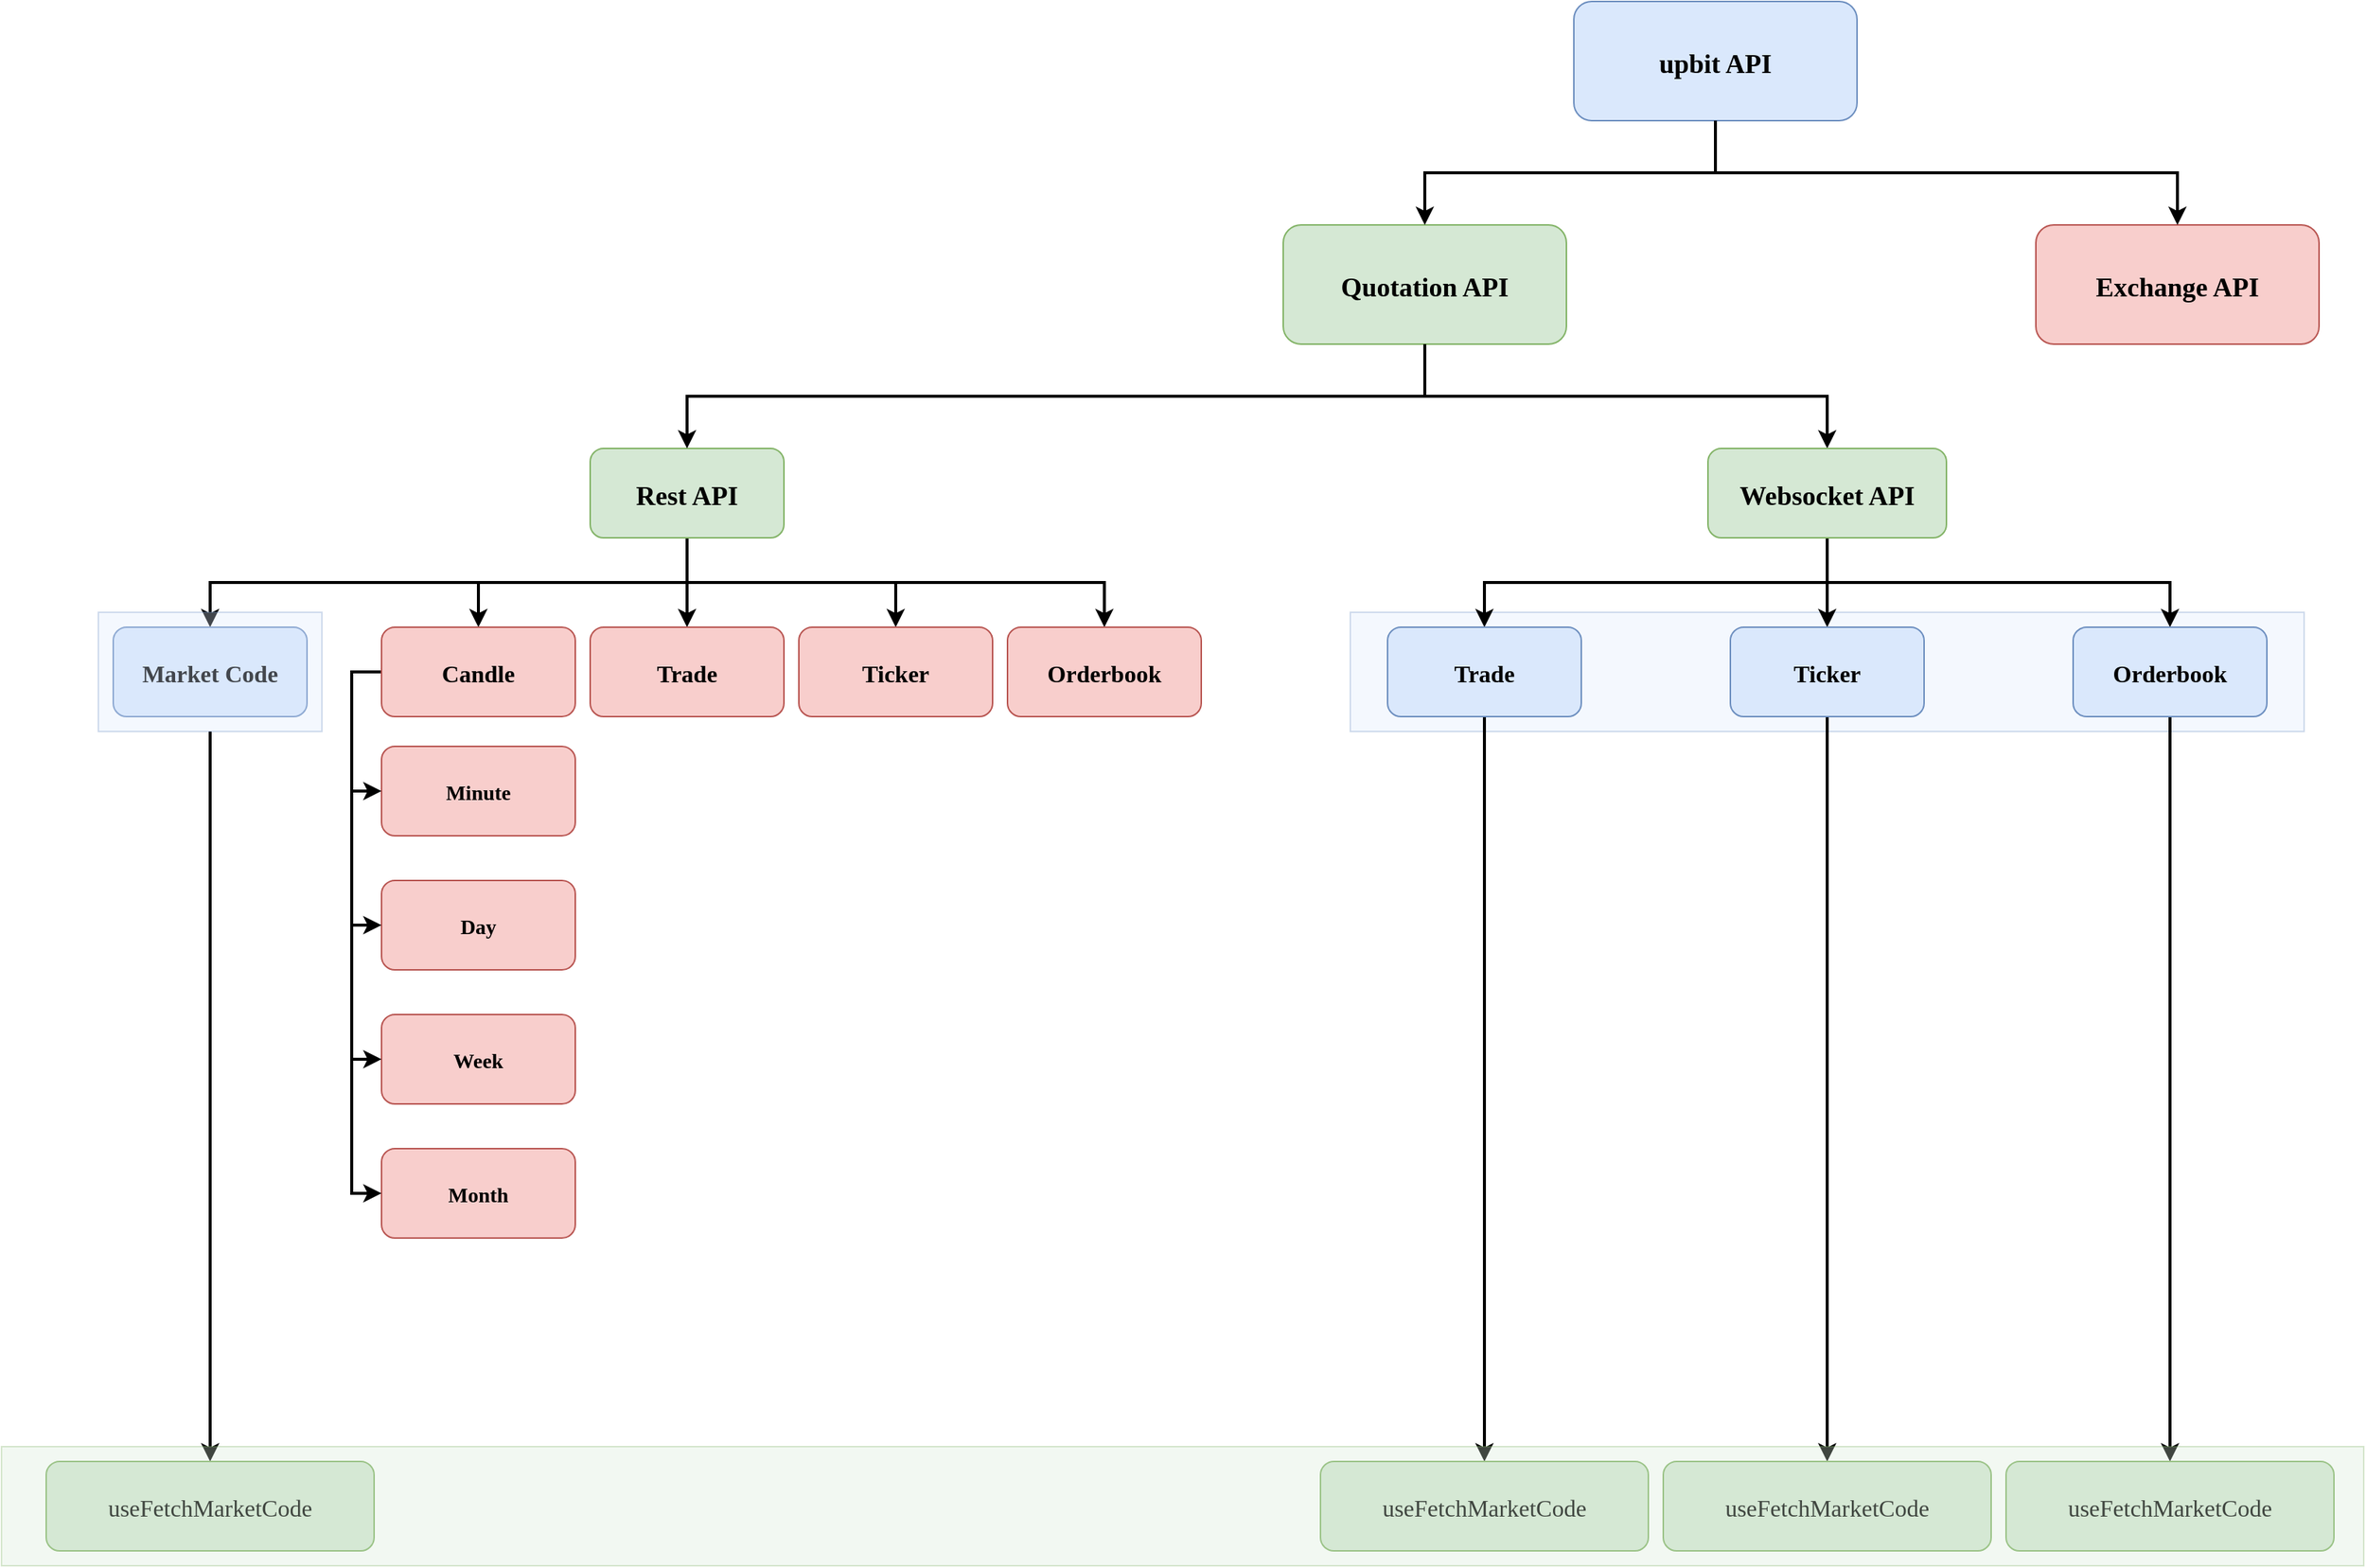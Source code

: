 <mxfile version="21.1.5" type="device" pages="2">
  <diagram name="Page-1" id="74e2e168-ea6b-b213-b513-2b3c1d86103e">
    <mxGraphModel dx="2965" dy="266" grid="1" gridSize="10" guides="1" tooltips="1" connect="1" arrows="1" fold="1" page="1" pageScale="1" pageWidth="1100" pageHeight="850" background="none" math="0" shadow="0">
      <root>
        <mxCell id="0" />
        <mxCell id="1" parent="0" />
        <mxCell id="5sA9hOHpNaLV5VbUM6c6-11" value="" style="fillColor=#dae8fc;strokeColor=#6c8ebf;opacity=30;" vertex="1" parent="1">
          <mxGeometry x="640" y="1590" width="640" height="80" as="geometry" />
        </mxCell>
        <mxCell id="5sA9hOHpNaLV5VbUM6c6-17" value="upbit API" style="rounded=1;fillColor=#dae8fc;strokeColor=#6c8ebf;fontStyle=1;fontFamily=Tahoma;fontSize=18;" vertex="1" parent="1">
          <mxGeometry x="790" y="1180" width="190" height="80" as="geometry" />
        </mxCell>
        <mxCell id="5sA9hOHpNaLV5VbUM6c6-18" value="Exchange API" style="rounded=1;fillColor=#f8cecc;strokeColor=#b85450;fontStyle=1;fontFamily=Tahoma;fontSize=18;" vertex="1" parent="1">
          <mxGeometry x="1100.0" y="1330" width="190" height="80" as="geometry" />
        </mxCell>
        <mxCell id="5sA9hOHpNaLV5VbUM6c6-19" value="" style="edgeStyle=elbowEdgeStyle;elbow=vertical;strokeWidth=2;rounded=0;entryX=0.5;entryY=0;entryDx=0;entryDy=0;" edge="1" parent="1" source="5sA9hOHpNaLV5VbUM6c6-17" target="5sA9hOHpNaLV5VbUM6c6-18">
          <mxGeometry x="370" y="1210" width="100" height="100" as="geometry">
            <mxPoint x="370" y="1310" as="sourcePoint" />
            <mxPoint x="1190" y="1320" as="targetPoint" />
            <Array as="points">
              <mxPoint x="1190" y="1295" />
            </Array>
          </mxGeometry>
        </mxCell>
        <mxCell id="08uryzw5J1Ww3_ZQJ6VZ-34" style="edgeStyle=elbowEdgeStyle;rounded=0;orthogonalLoop=1;jettySize=auto;html=1;exitX=0.5;exitY=1;exitDx=0;exitDy=0;entryX=0.5;entryY=0;entryDx=0;entryDy=0;strokeWidth=2;elbow=vertical;" edge="1" parent="1" source="5sA9hOHpNaLV5VbUM6c6-21" target="08uryzw5J1Ww3_ZQJ6VZ-21">
          <mxGeometry relative="1" as="geometry" />
        </mxCell>
        <mxCell id="5sA9hOHpNaLV5VbUM6c6-21" value="Quotation API" style="rounded=1;fillColor=#d5e8d4;strokeColor=#82b366;fontStyle=1;fontFamily=Tahoma;fontSize=18;" vertex="1" parent="1">
          <mxGeometry x="595.0" y="1330" width="190" height="80" as="geometry" />
        </mxCell>
        <mxCell id="08uryzw5J1Ww3_ZQJ6VZ-6" style="edgeStyle=orthogonalEdgeStyle;rounded=0;orthogonalLoop=1;jettySize=auto;html=1;exitX=0.5;exitY=1;exitDx=0;exitDy=0;entryX=0.5;entryY=0;entryDx=0;entryDy=0;strokeWidth=2;" edge="1" parent="1" source="5sA9hOHpNaLV5VbUM6c6-31" target="5sA9hOHpNaLV5VbUM6c6-32">
          <mxGeometry relative="1" as="geometry" />
        </mxCell>
        <mxCell id="08uryzw5J1Ww3_ZQJ6VZ-7" style="edgeStyle=orthogonalEdgeStyle;rounded=0;orthogonalLoop=1;jettySize=auto;html=1;exitX=0.5;exitY=1;exitDx=0;exitDy=0;entryX=0.5;entryY=0;entryDx=0;entryDy=0;strokeWidth=2;" edge="1" parent="1" source="5sA9hOHpNaLV5VbUM6c6-31" target="5sA9hOHpNaLV5VbUM6c6-33">
          <mxGeometry relative="1" as="geometry" />
        </mxCell>
        <mxCell id="08uryzw5J1Ww3_ZQJ6VZ-8" style="edgeStyle=orthogonalEdgeStyle;rounded=0;orthogonalLoop=1;jettySize=auto;html=1;exitX=0.5;exitY=1;exitDx=0;exitDy=0;entryX=0.5;entryY=0;entryDx=0;entryDy=0;strokeWidth=2;" edge="1" parent="1" source="5sA9hOHpNaLV5VbUM6c6-31" target="5sA9hOHpNaLV5VbUM6c6-34">
          <mxGeometry relative="1" as="geometry" />
        </mxCell>
        <mxCell id="08uryzw5J1Ww3_ZQJ6VZ-9" style="edgeStyle=orthogonalEdgeStyle;rounded=0;orthogonalLoop=1;jettySize=auto;html=1;exitX=0.5;exitY=1;exitDx=0;exitDy=0;entryX=0.5;entryY=0;entryDx=0;entryDy=0;strokeWidth=2;" edge="1" parent="1" source="5sA9hOHpNaLV5VbUM6c6-31" target="08uryzw5J1Ww3_ZQJ6VZ-3">
          <mxGeometry relative="1" as="geometry" />
        </mxCell>
        <mxCell id="08uryzw5J1Ww3_ZQJ6VZ-10" style="edgeStyle=orthogonalEdgeStyle;rounded=0;orthogonalLoop=1;jettySize=auto;html=1;exitX=0.5;exitY=1;exitDx=0;exitDy=0;entryX=0.5;entryY=0;entryDx=0;entryDy=0;strokeWidth=2;" edge="1" parent="1" source="5sA9hOHpNaLV5VbUM6c6-31" target="08uryzw5J1Ww3_ZQJ6VZ-5">
          <mxGeometry relative="1" as="geometry" />
        </mxCell>
        <mxCell id="5sA9hOHpNaLV5VbUM6c6-31" value="Rest API" style="rounded=1;fillColor=#d5e8d4;strokeColor=#82b366;fontStyle=1;fontFamily=Tahoma;fontSize=18;" vertex="1" parent="1">
          <mxGeometry x="130" y="1480" width="130" height="60" as="geometry" />
        </mxCell>
        <mxCell id="5sA9hOHpNaLV5VbUM6c6-32" value="Market Code" style="rounded=1;fillColor=#dae8fc;strokeColor=#6c8ebf;fontStyle=1;fontFamily=Tahoma;fontSize=16;" vertex="1" parent="1">
          <mxGeometry x="-190" y="1600" width="130" height="60" as="geometry" />
        </mxCell>
        <mxCell id="5sA9hOHpNaLV5VbUM6c6-34" value="Trade" style="rounded=1;fillColor=#f8cecc;strokeColor=#b85450;fontStyle=1;fontFamily=Tahoma;fontSize=16;" vertex="1" parent="1">
          <mxGeometry x="130" y="1600" width="130" height="60" as="geometry" />
        </mxCell>
        <mxCell id="5sA9hOHpNaLV5VbUM6c6-35" value="Minute" style="rounded=1;fillColor=#f8cecc;strokeColor=#b85450;fontStyle=1;fontFamily=Tahoma;fontSize=14" vertex="1" parent="1">
          <mxGeometry x="-10" y="1680" width="130" height="60" as="geometry" />
        </mxCell>
        <mxCell id="5sA9hOHpNaLV5VbUM6c6-36" value="Day" style="rounded=1;fillColor=#f8cecc;strokeColor=#b85450;fontStyle=1;fontFamily=Tahoma;fontSize=14" vertex="1" parent="1">
          <mxGeometry x="-10" y="1770" width="130" height="60" as="geometry" />
        </mxCell>
        <mxCell id="5sA9hOHpNaLV5VbUM6c6-37" value="Week" style="rounded=1;fillColor=#f8cecc;strokeColor=#b85450;fontStyle=1;fontFamily=Tahoma;fontSize=14" vertex="1" parent="1">
          <mxGeometry x="-10" y="1860" width="130" height="60" as="geometry" />
        </mxCell>
        <mxCell id="5sA9hOHpNaLV5VbUM6c6-38" value="Month" style="rounded=1;fillColor=#f8cecc;strokeColor=#b85450;fontStyle=1;fontFamily=Tahoma;fontSize=14" vertex="1" parent="1">
          <mxGeometry x="-10" y="1950" width="130" height="60" as="geometry" />
        </mxCell>
        <mxCell id="5sA9hOHpNaLV5VbUM6c6-64" value="" style="edgeStyle=elbowEdgeStyle;elbow=vertical;strokeWidth=2;rounded=0" edge="1" parent="1" source="5sA9hOHpNaLV5VbUM6c6-17" target="5sA9hOHpNaLV5VbUM6c6-21">
          <mxGeometry x="380" y="1220" width="100" height="100" as="geometry">
            <mxPoint x="895.0" y="1270" as="sourcePoint" />
            <mxPoint x="1500.0" y="1340" as="targetPoint" />
          </mxGeometry>
        </mxCell>
        <mxCell id="5sA9hOHpNaLV5VbUM6c6-99" value="" style="edgeStyle=elbowEdgeStyle;elbow=vertical;strokeWidth=2;rounded=0" edge="1" parent="1" source="5sA9hOHpNaLV5VbUM6c6-21" target="5sA9hOHpNaLV5VbUM6c6-31">
          <mxGeometry x="10" y="1130" width="100" height="100" as="geometry">
            <mxPoint x="10" y="1230" as="sourcePoint" />
            <mxPoint x="110" y="1130" as="targetPoint" />
          </mxGeometry>
        </mxCell>
        <mxCell id="08uryzw5J1Ww3_ZQJ6VZ-12" style="edgeStyle=orthogonalEdgeStyle;rounded=0;orthogonalLoop=1;jettySize=auto;html=1;exitX=0;exitY=0.5;exitDx=0;exitDy=0;entryX=0;entryY=0.5;entryDx=0;entryDy=0;strokeWidth=2;" edge="1" parent="1" source="5sA9hOHpNaLV5VbUM6c6-33" target="5sA9hOHpNaLV5VbUM6c6-35">
          <mxGeometry relative="1" as="geometry" />
        </mxCell>
        <mxCell id="08uryzw5J1Ww3_ZQJ6VZ-13" style="edgeStyle=orthogonalEdgeStyle;rounded=0;orthogonalLoop=1;jettySize=auto;html=1;exitX=0;exitY=0.5;exitDx=0;exitDy=0;entryX=0;entryY=0.5;entryDx=0;entryDy=0;strokeWidth=2;" edge="1" parent="1" source="5sA9hOHpNaLV5VbUM6c6-33" target="5sA9hOHpNaLV5VbUM6c6-36">
          <mxGeometry relative="1" as="geometry" />
        </mxCell>
        <mxCell id="08uryzw5J1Ww3_ZQJ6VZ-14" style="edgeStyle=orthogonalEdgeStyle;rounded=0;orthogonalLoop=1;jettySize=auto;html=1;exitX=0;exitY=0.5;exitDx=0;exitDy=0;entryX=0;entryY=0.5;entryDx=0;entryDy=0;strokeWidth=2;" edge="1" parent="1" source="5sA9hOHpNaLV5VbUM6c6-33" target="5sA9hOHpNaLV5VbUM6c6-37">
          <mxGeometry relative="1" as="geometry" />
        </mxCell>
        <mxCell id="08uryzw5J1Ww3_ZQJ6VZ-15" style="edgeStyle=orthogonalEdgeStyle;rounded=0;orthogonalLoop=1;jettySize=auto;html=1;exitX=0;exitY=0.5;exitDx=0;exitDy=0;entryX=0;entryY=0.5;entryDx=0;entryDy=0;strokeWidth=2;" edge="1" parent="1" source="5sA9hOHpNaLV5VbUM6c6-33" target="5sA9hOHpNaLV5VbUM6c6-38">
          <mxGeometry relative="1" as="geometry" />
        </mxCell>
        <mxCell id="5sA9hOHpNaLV5VbUM6c6-33" value="Candle" style="rounded=1;fillColor=#f8cecc;strokeColor=#b85450;fontStyle=1;fontFamily=Tahoma;fontSize=16;" vertex="1" parent="1">
          <mxGeometry x="-10" y="1600" width="130" height="60" as="geometry" />
        </mxCell>
        <mxCell id="08uryzw5J1Ww3_ZQJ6VZ-3" value="Ticker" style="rounded=1;fillColor=#f8cecc;strokeColor=#b85450;fontStyle=1;fontFamily=Tahoma;fontSize=16;" vertex="1" parent="1">
          <mxGeometry x="270" y="1600" width="130" height="60" as="geometry" />
        </mxCell>
        <mxCell id="08uryzw5J1Ww3_ZQJ6VZ-5" value="Orderbook" style="rounded=1;fillColor=#f8cecc;strokeColor=#b85450;fontStyle=1;fontFamily=Tahoma;fontSize=16;" vertex="1" parent="1">
          <mxGeometry x="410" y="1600" width="130" height="60" as="geometry" />
        </mxCell>
        <mxCell id="08uryzw5J1Ww3_ZQJ6VZ-18" style="edgeStyle=orthogonalEdgeStyle;rounded=0;orthogonalLoop=1;jettySize=auto;html=1;exitX=0.5;exitY=1;exitDx=0;exitDy=0;entryX=0.5;entryY=0;entryDx=0;entryDy=0;strokeWidth=2;" edge="1" parent="1" source="08uryzw5J1Ww3_ZQJ6VZ-21" target="08uryzw5J1Ww3_ZQJ6VZ-22">
          <mxGeometry relative="1" as="geometry" />
        </mxCell>
        <mxCell id="08uryzw5J1Ww3_ZQJ6VZ-19" style="edgeStyle=orthogonalEdgeStyle;rounded=0;orthogonalLoop=1;jettySize=auto;html=1;exitX=0.5;exitY=1;exitDx=0;exitDy=0;entryX=0.5;entryY=0;entryDx=0;entryDy=0;strokeWidth=2;" edge="1" parent="1" source="08uryzw5J1Ww3_ZQJ6VZ-21" target="08uryzw5J1Ww3_ZQJ6VZ-32">
          <mxGeometry relative="1" as="geometry" />
        </mxCell>
        <mxCell id="08uryzw5J1Ww3_ZQJ6VZ-20" style="edgeStyle=orthogonalEdgeStyle;rounded=0;orthogonalLoop=1;jettySize=auto;html=1;exitX=0.5;exitY=1;exitDx=0;exitDy=0;entryX=0.5;entryY=0;entryDx=0;entryDy=0;strokeWidth=2;" edge="1" parent="1" source="08uryzw5J1Ww3_ZQJ6VZ-21" target="08uryzw5J1Ww3_ZQJ6VZ-33">
          <mxGeometry relative="1" as="geometry" />
        </mxCell>
        <mxCell id="08uryzw5J1Ww3_ZQJ6VZ-21" value="Websocket API" style="rounded=1;fillColor=#d5e8d4;strokeColor=#82b366;fontStyle=1;fontFamily=Tahoma;fontSize=18;" vertex="1" parent="1">
          <mxGeometry x="880" y="1480" width="160" height="60" as="geometry" />
        </mxCell>
        <mxCell id="08uryzw5J1Ww3_ZQJ6VZ-42" style="edgeStyle=orthogonalEdgeStyle;rounded=0;orthogonalLoop=1;jettySize=auto;html=1;exitX=0.5;exitY=1;exitDx=0;exitDy=0;entryX=0.5;entryY=0;entryDx=0;entryDy=0;strokeWidth=2;" edge="1" parent="1" source="08uryzw5J1Ww3_ZQJ6VZ-22" target="08uryzw5J1Ww3_ZQJ6VZ-39">
          <mxGeometry relative="1" as="geometry" />
        </mxCell>
        <mxCell id="08uryzw5J1Ww3_ZQJ6VZ-22" value="Trade" style="rounded=1;fillColor=#dae8fc;strokeColor=#6c8ebf;fontStyle=1;fontFamily=Tahoma;fontSize=16;" vertex="1" parent="1">
          <mxGeometry x="665" y="1600" width="130" height="60" as="geometry" />
        </mxCell>
        <mxCell id="08uryzw5J1Ww3_ZQJ6VZ-43" style="edgeStyle=orthogonalEdgeStyle;rounded=0;orthogonalLoop=1;jettySize=auto;html=1;exitX=0.5;exitY=1;exitDx=0;exitDy=0;entryX=0.5;entryY=0;entryDx=0;entryDy=0;strokeWidth=2;" edge="1" parent="1" source="08uryzw5J1Ww3_ZQJ6VZ-32" target="08uryzw5J1Ww3_ZQJ6VZ-40">
          <mxGeometry relative="1" as="geometry" />
        </mxCell>
        <mxCell id="08uryzw5J1Ww3_ZQJ6VZ-32" value="Ticker" style="rounded=1;fillColor=#dae8fc;strokeColor=#6c8ebf;fontStyle=1;fontFamily=Tahoma;fontSize=16;" vertex="1" parent="1">
          <mxGeometry x="895" y="1600" width="130" height="60" as="geometry" />
        </mxCell>
        <mxCell id="08uryzw5J1Ww3_ZQJ6VZ-44" style="edgeStyle=orthogonalEdgeStyle;rounded=0;orthogonalLoop=1;jettySize=auto;html=1;exitX=0.5;exitY=1;exitDx=0;exitDy=0;entryX=0.5;entryY=0;entryDx=0;entryDy=0;strokeWidth=2;" edge="1" parent="1" source="08uryzw5J1Ww3_ZQJ6VZ-33" target="08uryzw5J1Ww3_ZQJ6VZ-41">
          <mxGeometry relative="1" as="geometry" />
        </mxCell>
        <mxCell id="08uryzw5J1Ww3_ZQJ6VZ-33" value="Orderbook" style="rounded=1;fillColor=#dae8fc;strokeColor=#6c8ebf;fontStyle=1;fontFamily=Tahoma;fontSize=16;" vertex="1" parent="1">
          <mxGeometry x="1125" y="1600" width="130" height="60" as="geometry" />
        </mxCell>
        <mxCell id="08uryzw5J1Ww3_ZQJ6VZ-45" style="edgeStyle=orthogonalEdgeStyle;rounded=0;orthogonalLoop=1;jettySize=auto;html=1;exitX=0.5;exitY=1;exitDx=0;exitDy=0;entryX=0.5;entryY=0;entryDx=0;entryDy=0;strokeWidth=2;" edge="1" parent="1" source="08uryzw5J1Ww3_ZQJ6VZ-35" target="08uryzw5J1Ww3_ZQJ6VZ-38">
          <mxGeometry relative="1" as="geometry" />
        </mxCell>
        <mxCell id="08uryzw5J1Ww3_ZQJ6VZ-35" value="" style="fillColor=#dae8fc;strokeColor=#6c8ebf;opacity=30;" vertex="1" parent="1">
          <mxGeometry x="-200" y="1590" width="150" height="80" as="geometry" />
        </mxCell>
        <mxCell id="08uryzw5J1Ww3_ZQJ6VZ-38" value="useFetchMarketCode" style="rounded=1;fillColor=#d5e8d4;strokeColor=#82b366;fontStyle=0;fontFamily=Tahoma;fontSize=16;" vertex="1" parent="1">
          <mxGeometry x="-235" y="2160" width="220" height="60" as="geometry" />
        </mxCell>
        <mxCell id="08uryzw5J1Ww3_ZQJ6VZ-39" value="useFetchMarketCode" style="rounded=1;fillColor=#d5e8d4;strokeColor=#82b366;fontStyle=0;fontFamily=Tahoma;fontSize=16;" vertex="1" parent="1">
          <mxGeometry x="620" y="2160" width="220" height="60" as="geometry" />
        </mxCell>
        <mxCell id="08uryzw5J1Ww3_ZQJ6VZ-40" value="useFetchMarketCode" style="rounded=1;fillColor=#d5e8d4;strokeColor=#82b366;fontStyle=0;fontFamily=Tahoma;fontSize=16;" vertex="1" parent="1">
          <mxGeometry x="850" y="2160" width="220" height="60" as="geometry" />
        </mxCell>
        <mxCell id="08uryzw5J1Ww3_ZQJ6VZ-41" value="useFetchMarketCode" style="rounded=1;fillColor=#d5e8d4;strokeColor=#82b366;fontStyle=0;fontFamily=Tahoma;fontSize=16;" vertex="1" parent="1">
          <mxGeometry x="1080" y="2160" width="220" height="60" as="geometry" />
        </mxCell>
        <mxCell id="08uryzw5J1Ww3_ZQJ6VZ-46" value="" style="fillColor=#d5e8d4;strokeColor=#82b366;opacity=30;" vertex="1" parent="1">
          <mxGeometry x="-265" y="2150" width="1585" height="80" as="geometry" />
        </mxCell>
      </root>
    </mxGraphModel>
  </diagram>
  <diagram id="48dZyUdV9H3dyYzeBbjn" name="페이지-2">
    <mxGraphModel dx="1434" dy="724" grid="1" gridSize="10" guides="1" tooltips="1" connect="1" arrows="1" fold="1" page="1" pageScale="1" pageWidth="827" pageHeight="1169" math="0" shadow="0">
      <root>
        <mxCell id="0" />
        <mxCell id="1" parent="0" />
      </root>
    </mxGraphModel>
  </diagram>
</mxfile>

